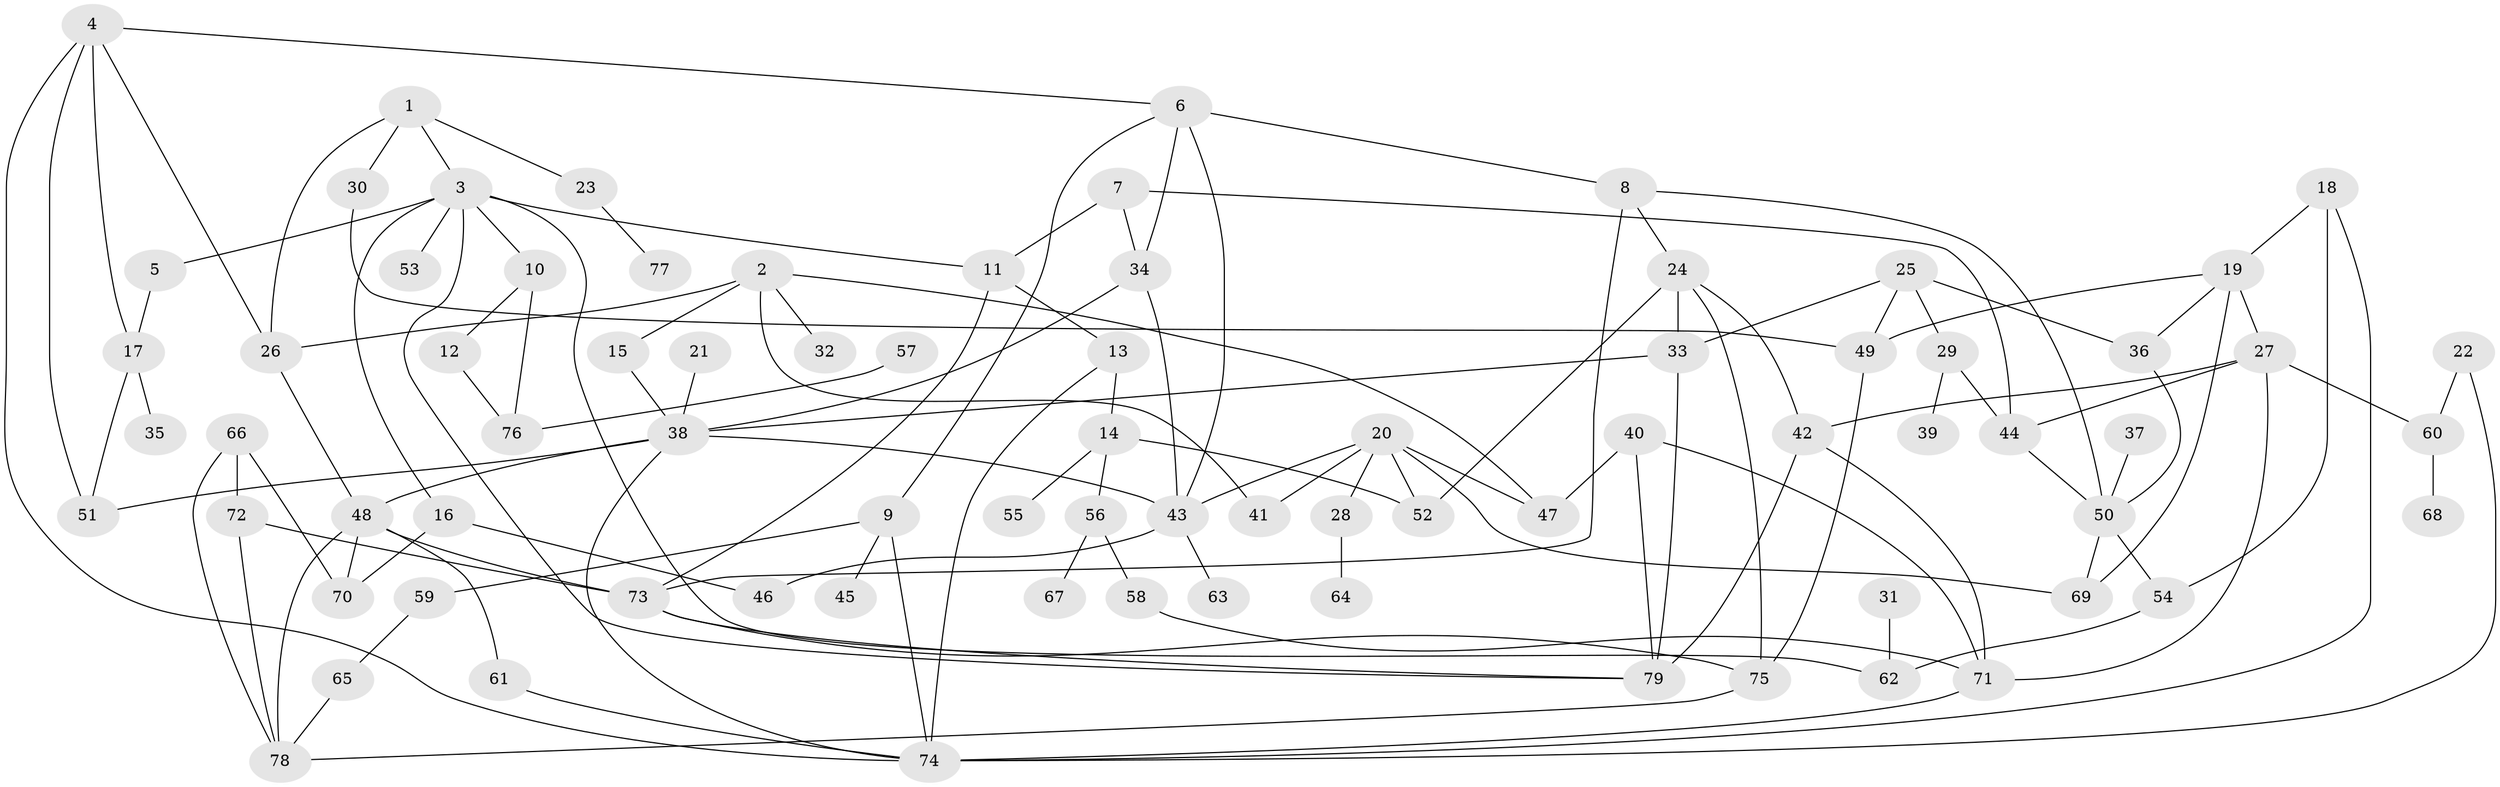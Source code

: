 // original degree distribution, {4: 0.11450381679389313, 5: 0.061068702290076333, 7: 0.015267175572519083, 2: 0.3053435114503817, 8: 0.015267175572519083, 3: 0.22137404580152673, 9: 0.007633587786259542, 6: 0.04580152671755725, 1: 0.21374045801526717}
// Generated by graph-tools (version 1.1) at 2025/36/03/04/25 23:36:04]
// undirected, 79 vertices, 128 edges
graph export_dot {
  node [color=gray90,style=filled];
  1;
  2;
  3;
  4;
  5;
  6;
  7;
  8;
  9;
  10;
  11;
  12;
  13;
  14;
  15;
  16;
  17;
  18;
  19;
  20;
  21;
  22;
  23;
  24;
  25;
  26;
  27;
  28;
  29;
  30;
  31;
  32;
  33;
  34;
  35;
  36;
  37;
  38;
  39;
  40;
  41;
  42;
  43;
  44;
  45;
  46;
  47;
  48;
  49;
  50;
  51;
  52;
  53;
  54;
  55;
  56;
  57;
  58;
  59;
  60;
  61;
  62;
  63;
  64;
  65;
  66;
  67;
  68;
  69;
  70;
  71;
  72;
  73;
  74;
  75;
  76;
  77;
  78;
  79;
  1 -- 3 [weight=1.0];
  1 -- 23 [weight=1.0];
  1 -- 26 [weight=1.0];
  1 -- 30 [weight=1.0];
  2 -- 15 [weight=1.0];
  2 -- 26 [weight=1.0];
  2 -- 32 [weight=1.0];
  2 -- 41 [weight=1.0];
  2 -- 47 [weight=1.0];
  3 -- 5 [weight=1.0];
  3 -- 10 [weight=1.0];
  3 -- 11 [weight=1.0];
  3 -- 16 [weight=1.0];
  3 -- 53 [weight=1.0];
  3 -- 62 [weight=1.0];
  3 -- 79 [weight=1.0];
  4 -- 6 [weight=1.0];
  4 -- 17 [weight=1.0];
  4 -- 26 [weight=1.0];
  4 -- 51 [weight=1.0];
  4 -- 74 [weight=1.0];
  5 -- 17 [weight=1.0];
  6 -- 8 [weight=1.0];
  6 -- 9 [weight=1.0];
  6 -- 34 [weight=1.0];
  6 -- 43 [weight=1.0];
  7 -- 11 [weight=1.0];
  7 -- 34 [weight=1.0];
  7 -- 44 [weight=1.0];
  8 -- 24 [weight=1.0];
  8 -- 50 [weight=1.0];
  8 -- 73 [weight=1.0];
  9 -- 45 [weight=1.0];
  9 -- 59 [weight=1.0];
  9 -- 74 [weight=1.0];
  10 -- 12 [weight=1.0];
  10 -- 76 [weight=1.0];
  11 -- 13 [weight=1.0];
  11 -- 73 [weight=2.0];
  12 -- 76 [weight=1.0];
  13 -- 14 [weight=1.0];
  13 -- 74 [weight=1.0];
  14 -- 52 [weight=1.0];
  14 -- 55 [weight=1.0];
  14 -- 56 [weight=1.0];
  15 -- 38 [weight=1.0];
  16 -- 46 [weight=1.0];
  16 -- 70 [weight=1.0];
  17 -- 35 [weight=1.0];
  17 -- 51 [weight=1.0];
  18 -- 19 [weight=1.0];
  18 -- 54 [weight=1.0];
  18 -- 74 [weight=1.0];
  19 -- 27 [weight=2.0];
  19 -- 36 [weight=1.0];
  19 -- 49 [weight=1.0];
  19 -- 69 [weight=1.0];
  20 -- 28 [weight=1.0];
  20 -- 41 [weight=1.0];
  20 -- 43 [weight=1.0];
  20 -- 47 [weight=1.0];
  20 -- 52 [weight=1.0];
  20 -- 69 [weight=1.0];
  21 -- 38 [weight=1.0];
  22 -- 60 [weight=1.0];
  22 -- 74 [weight=1.0];
  23 -- 77 [weight=1.0];
  24 -- 33 [weight=1.0];
  24 -- 42 [weight=1.0];
  24 -- 52 [weight=1.0];
  24 -- 75 [weight=1.0];
  25 -- 29 [weight=1.0];
  25 -- 33 [weight=1.0];
  25 -- 36 [weight=1.0];
  25 -- 49 [weight=1.0];
  26 -- 48 [weight=1.0];
  27 -- 42 [weight=2.0];
  27 -- 44 [weight=1.0];
  27 -- 60 [weight=1.0];
  27 -- 71 [weight=1.0];
  28 -- 64 [weight=1.0];
  29 -- 39 [weight=1.0];
  29 -- 44 [weight=1.0];
  30 -- 49 [weight=1.0];
  31 -- 62 [weight=1.0];
  33 -- 38 [weight=1.0];
  33 -- 79 [weight=1.0];
  34 -- 38 [weight=1.0];
  34 -- 43 [weight=1.0];
  36 -- 50 [weight=1.0];
  37 -- 50 [weight=1.0];
  38 -- 43 [weight=1.0];
  38 -- 48 [weight=1.0];
  38 -- 51 [weight=1.0];
  38 -- 74 [weight=1.0];
  40 -- 47 [weight=1.0];
  40 -- 71 [weight=1.0];
  40 -- 79 [weight=1.0];
  42 -- 71 [weight=2.0];
  42 -- 79 [weight=1.0];
  43 -- 46 [weight=1.0];
  43 -- 63 [weight=1.0];
  44 -- 50 [weight=1.0];
  48 -- 61 [weight=1.0];
  48 -- 70 [weight=1.0];
  48 -- 73 [weight=1.0];
  48 -- 78 [weight=1.0];
  49 -- 75 [weight=1.0];
  50 -- 54 [weight=1.0];
  50 -- 69 [weight=1.0];
  54 -- 62 [weight=1.0];
  56 -- 58 [weight=1.0];
  56 -- 67 [weight=1.0];
  57 -- 76 [weight=1.0];
  58 -- 71 [weight=1.0];
  59 -- 65 [weight=2.0];
  60 -- 68 [weight=1.0];
  61 -- 74 [weight=1.0];
  65 -- 78 [weight=1.0];
  66 -- 70 [weight=1.0];
  66 -- 72 [weight=1.0];
  66 -- 78 [weight=1.0];
  71 -- 74 [weight=1.0];
  72 -- 73 [weight=1.0];
  72 -- 78 [weight=1.0];
  73 -- 75 [weight=1.0];
  73 -- 79 [weight=1.0];
  75 -- 78 [weight=1.0];
}

